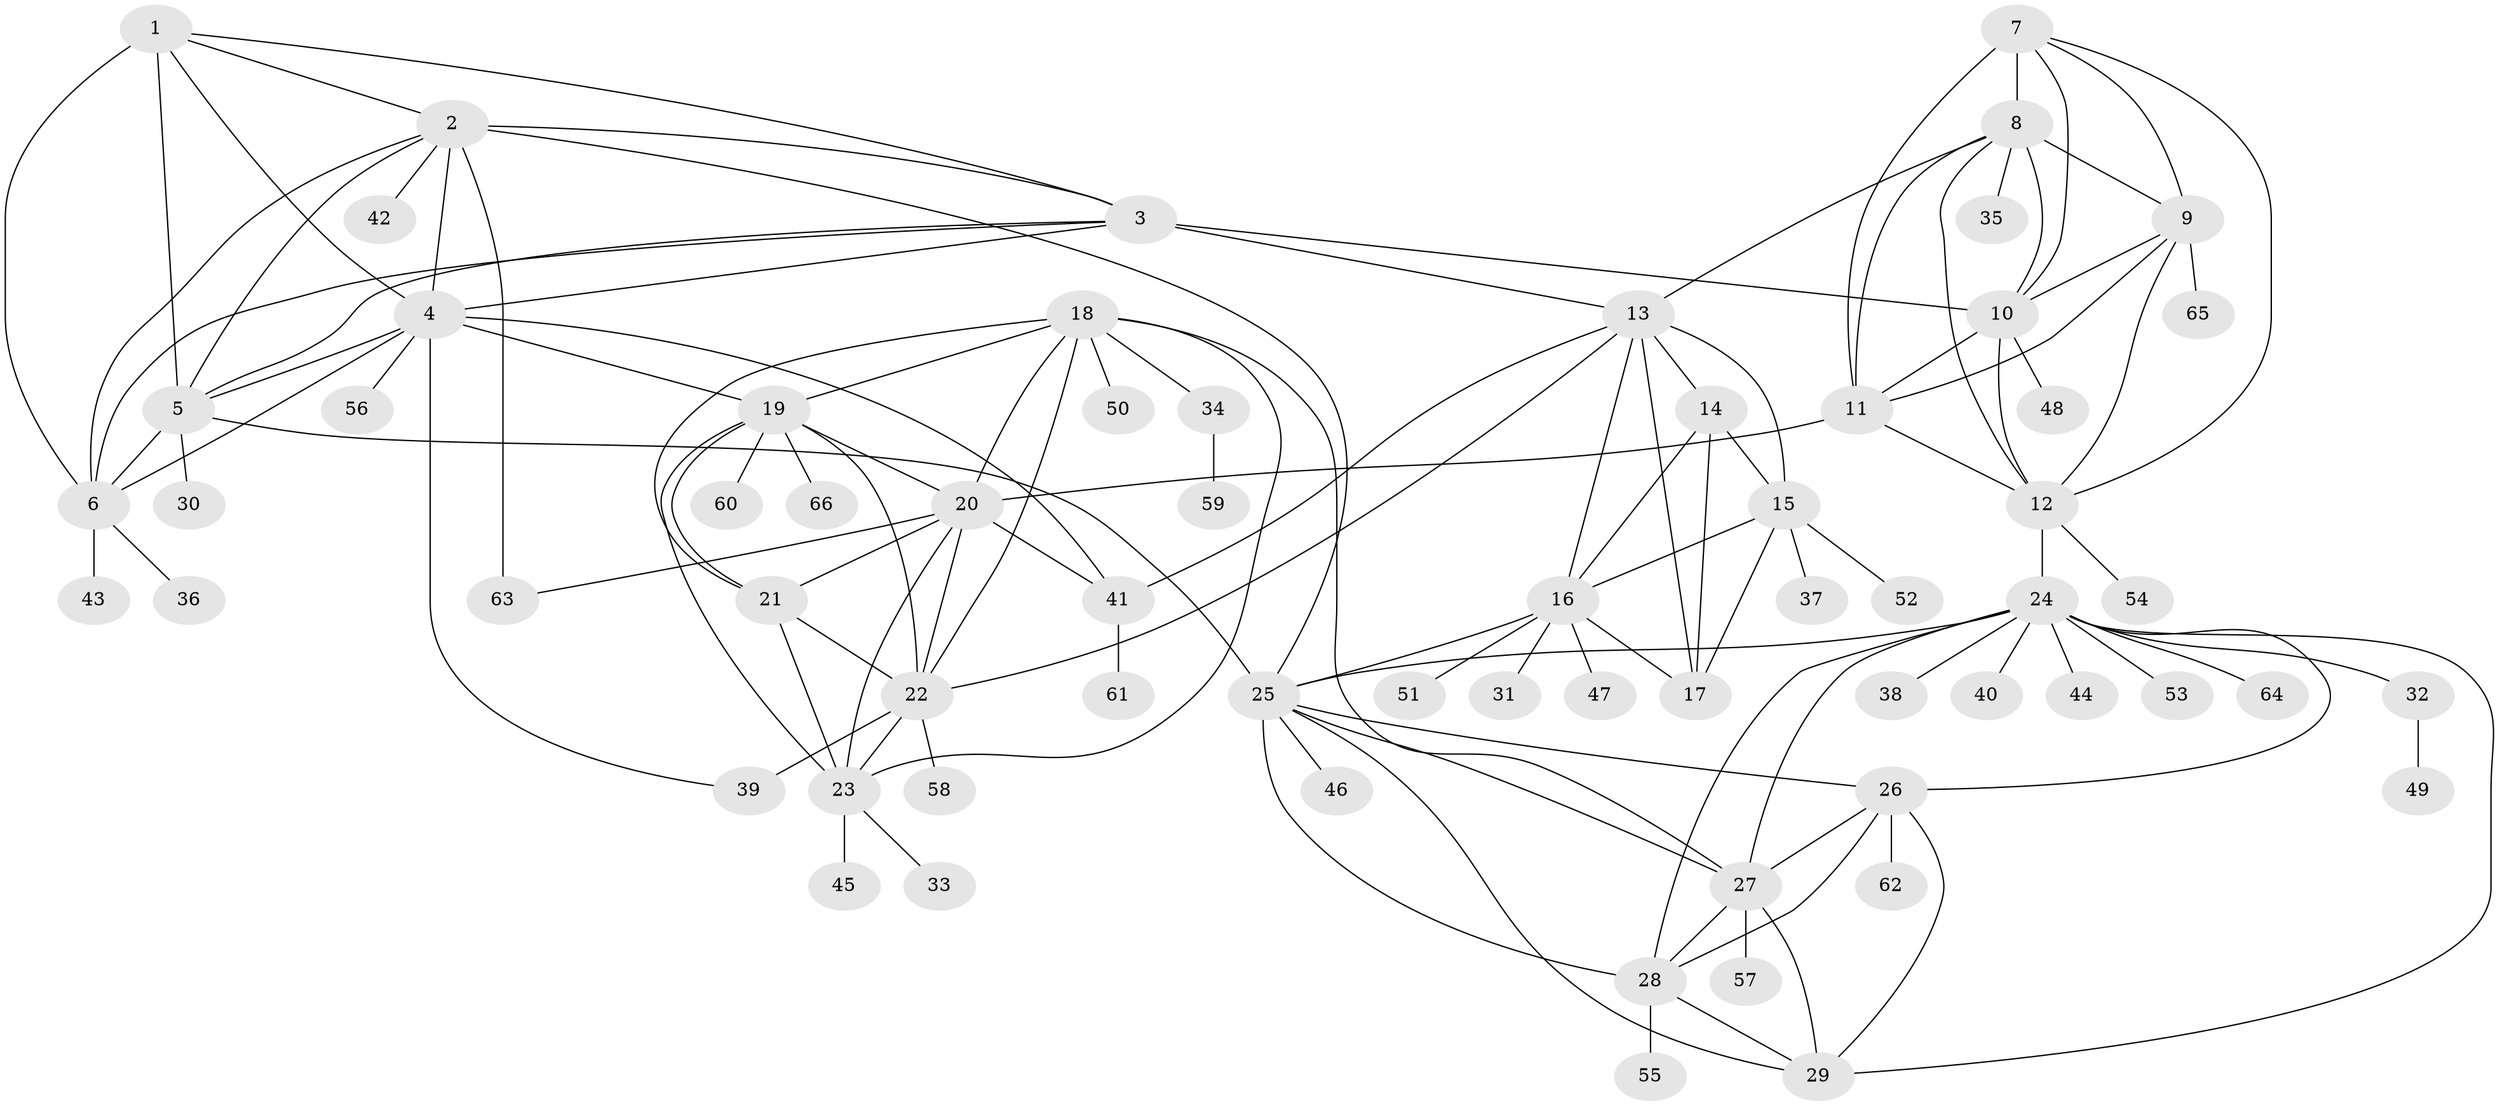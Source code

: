 // original degree distribution, {11: 0.015151515151515152, 10: 0.05303030303030303, 8: 0.015151515151515152, 6: 0.030303030303030304, 9: 0.03787878787878788, 5: 0.007575757575757576, 12: 0.007575757575757576, 7: 0.05303030303030303, 13: 0.007575757575757576, 2: 0.14393939393939395, 4: 0.007575757575757576, 3: 0.015151515151515152, 1: 0.6060606060606061}
// Generated by graph-tools (version 1.1) at 2025/37/03/09/25 02:37:29]
// undirected, 66 vertices, 122 edges
graph export_dot {
graph [start="1"]
  node [color=gray90,style=filled];
  1;
  2;
  3;
  4;
  5;
  6;
  7;
  8;
  9;
  10;
  11;
  12;
  13;
  14;
  15;
  16;
  17;
  18;
  19;
  20;
  21;
  22;
  23;
  24;
  25;
  26;
  27;
  28;
  29;
  30;
  31;
  32;
  33;
  34;
  35;
  36;
  37;
  38;
  39;
  40;
  41;
  42;
  43;
  44;
  45;
  46;
  47;
  48;
  49;
  50;
  51;
  52;
  53;
  54;
  55;
  56;
  57;
  58;
  59;
  60;
  61;
  62;
  63;
  64;
  65;
  66;
  1 -- 2 [weight=1.0];
  1 -- 3 [weight=1.0];
  1 -- 4 [weight=1.0];
  1 -- 5 [weight=6.0];
  1 -- 6 [weight=1.0];
  2 -- 3 [weight=1.0];
  2 -- 4 [weight=1.0];
  2 -- 5 [weight=1.0];
  2 -- 6 [weight=1.0];
  2 -- 25 [weight=1.0];
  2 -- 42 [weight=1.0];
  2 -- 63 [weight=2.0];
  3 -- 4 [weight=1.0];
  3 -- 5 [weight=1.0];
  3 -- 6 [weight=1.0];
  3 -- 10 [weight=1.0];
  3 -- 13 [weight=1.0];
  4 -- 5 [weight=1.0];
  4 -- 6 [weight=1.0];
  4 -- 19 [weight=1.0];
  4 -- 39 [weight=1.0];
  4 -- 41 [weight=1.0];
  4 -- 56 [weight=1.0];
  5 -- 6 [weight=1.0];
  5 -- 25 [weight=1.0];
  5 -- 30 [weight=1.0];
  6 -- 36 [weight=1.0];
  6 -- 43 [weight=2.0];
  7 -- 8 [weight=5.0];
  7 -- 9 [weight=1.0];
  7 -- 10 [weight=1.0];
  7 -- 11 [weight=1.0];
  7 -- 12 [weight=1.0];
  8 -- 9 [weight=1.0];
  8 -- 10 [weight=1.0];
  8 -- 11 [weight=1.0];
  8 -- 12 [weight=1.0];
  8 -- 13 [weight=1.0];
  8 -- 35 [weight=1.0];
  9 -- 10 [weight=1.0];
  9 -- 11 [weight=1.0];
  9 -- 12 [weight=1.0];
  9 -- 65 [weight=1.0];
  10 -- 11 [weight=1.0];
  10 -- 12 [weight=1.0];
  10 -- 48 [weight=3.0];
  11 -- 12 [weight=1.0];
  11 -- 20 [weight=1.0];
  12 -- 24 [weight=1.0];
  12 -- 54 [weight=1.0];
  13 -- 14 [weight=2.0];
  13 -- 15 [weight=2.0];
  13 -- 16 [weight=2.0];
  13 -- 17 [weight=3.0];
  13 -- 22 [weight=1.0];
  13 -- 41 [weight=1.0];
  14 -- 15 [weight=1.0];
  14 -- 16 [weight=1.0];
  14 -- 17 [weight=1.0];
  15 -- 16 [weight=1.0];
  15 -- 17 [weight=1.0];
  15 -- 37 [weight=2.0];
  15 -- 52 [weight=1.0];
  16 -- 17 [weight=1.0];
  16 -- 25 [weight=1.0];
  16 -- 31 [weight=1.0];
  16 -- 47 [weight=2.0];
  16 -- 51 [weight=1.0];
  18 -- 19 [weight=1.0];
  18 -- 20 [weight=1.0];
  18 -- 21 [weight=1.0];
  18 -- 22 [weight=1.0];
  18 -- 23 [weight=1.0];
  18 -- 27 [weight=1.0];
  18 -- 34 [weight=1.0];
  18 -- 50 [weight=1.0];
  19 -- 20 [weight=1.0];
  19 -- 21 [weight=1.0];
  19 -- 22 [weight=1.0];
  19 -- 23 [weight=1.0];
  19 -- 60 [weight=1.0];
  19 -- 66 [weight=1.0];
  20 -- 21 [weight=1.0];
  20 -- 22 [weight=1.0];
  20 -- 23 [weight=1.0];
  20 -- 41 [weight=2.0];
  20 -- 63 [weight=1.0];
  21 -- 22 [weight=1.0];
  21 -- 23 [weight=1.0];
  22 -- 23 [weight=1.0];
  22 -- 39 [weight=2.0];
  22 -- 58 [weight=1.0];
  23 -- 33 [weight=1.0];
  23 -- 45 [weight=2.0];
  24 -- 25 [weight=1.0];
  24 -- 26 [weight=1.0];
  24 -- 27 [weight=1.0];
  24 -- 28 [weight=1.0];
  24 -- 29 [weight=1.0];
  24 -- 32 [weight=1.0];
  24 -- 38 [weight=1.0];
  24 -- 40 [weight=1.0];
  24 -- 44 [weight=1.0];
  24 -- 53 [weight=1.0];
  24 -- 64 [weight=1.0];
  25 -- 26 [weight=1.0];
  25 -- 27 [weight=1.0];
  25 -- 28 [weight=1.0];
  25 -- 29 [weight=1.0];
  25 -- 46 [weight=1.0];
  26 -- 27 [weight=1.0];
  26 -- 28 [weight=1.0];
  26 -- 29 [weight=1.0];
  26 -- 62 [weight=1.0];
  27 -- 28 [weight=1.0];
  27 -- 29 [weight=1.0];
  27 -- 57 [weight=3.0];
  28 -- 29 [weight=1.0];
  28 -- 55 [weight=1.0];
  32 -- 49 [weight=2.0];
  34 -- 59 [weight=1.0];
  41 -- 61 [weight=1.0];
}
